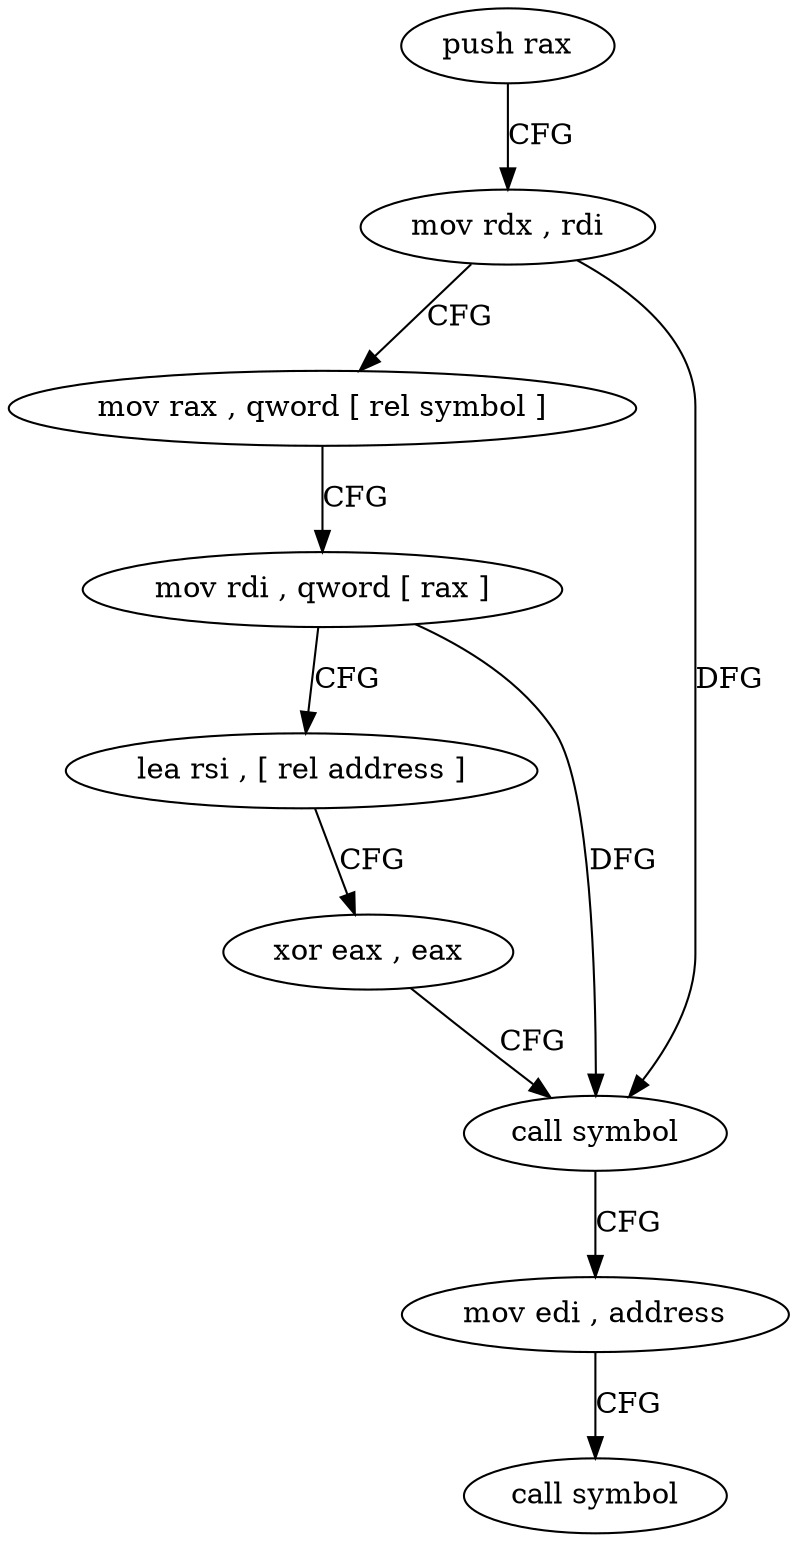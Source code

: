 digraph "func" {
"123232" [label = "push rax" ]
"123233" [label = "mov rdx , rdi" ]
"123236" [label = "mov rax , qword [ rel symbol ]" ]
"123243" [label = "mov rdi , qword [ rax ]" ]
"123246" [label = "lea rsi , [ rel address ]" ]
"123253" [label = "xor eax , eax" ]
"123255" [label = "call symbol" ]
"123260" [label = "mov edi , address" ]
"123265" [label = "call symbol" ]
"123232" -> "123233" [ label = "CFG" ]
"123233" -> "123236" [ label = "CFG" ]
"123233" -> "123255" [ label = "DFG" ]
"123236" -> "123243" [ label = "CFG" ]
"123243" -> "123246" [ label = "CFG" ]
"123243" -> "123255" [ label = "DFG" ]
"123246" -> "123253" [ label = "CFG" ]
"123253" -> "123255" [ label = "CFG" ]
"123255" -> "123260" [ label = "CFG" ]
"123260" -> "123265" [ label = "CFG" ]
}
